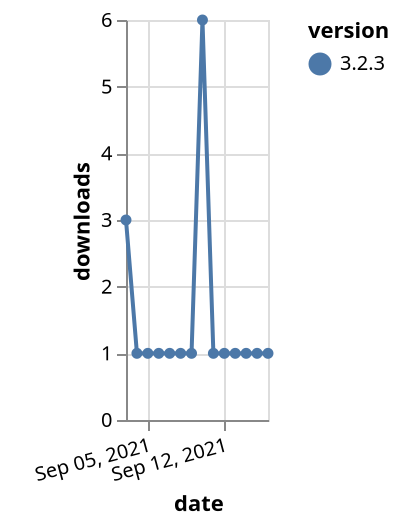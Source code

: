 {"$schema": "https://vega.github.io/schema/vega-lite/v5.json", "description": "A simple bar chart with embedded data.", "data": {"values": [{"date": "2021-09-03", "total": 494, "delta": 3, "version": "3.2.3"}, {"date": "2021-09-04", "total": 495, "delta": 1, "version": "3.2.3"}, {"date": "2021-09-05", "total": 496, "delta": 1, "version": "3.2.3"}, {"date": "2021-09-06", "total": 497, "delta": 1, "version": "3.2.3"}, {"date": "2021-09-07", "total": 498, "delta": 1, "version": "3.2.3"}, {"date": "2021-09-08", "total": 499, "delta": 1, "version": "3.2.3"}, {"date": "2021-09-09", "total": 500, "delta": 1, "version": "3.2.3"}, {"date": "2021-09-10", "total": 506, "delta": 6, "version": "3.2.3"}, {"date": "2021-09-11", "total": 507, "delta": 1, "version": "3.2.3"}, {"date": "2021-09-12", "total": 508, "delta": 1, "version": "3.2.3"}, {"date": "2021-09-13", "total": 509, "delta": 1, "version": "3.2.3"}, {"date": "2021-09-14", "total": 510, "delta": 1, "version": "3.2.3"}, {"date": "2021-09-15", "total": 511, "delta": 1, "version": "3.2.3"}, {"date": "2021-09-16", "total": 512, "delta": 1, "version": "3.2.3"}]}, "width": "container", "mark": {"type": "line", "point": {"filled": true}}, "encoding": {"x": {"field": "date", "type": "temporal", "timeUnit": "yearmonthdate", "title": "date", "axis": {"labelAngle": -15}}, "y": {"field": "delta", "type": "quantitative", "title": "downloads"}, "color": {"field": "version", "type": "nominal"}, "tooltip": {"field": "delta"}}}